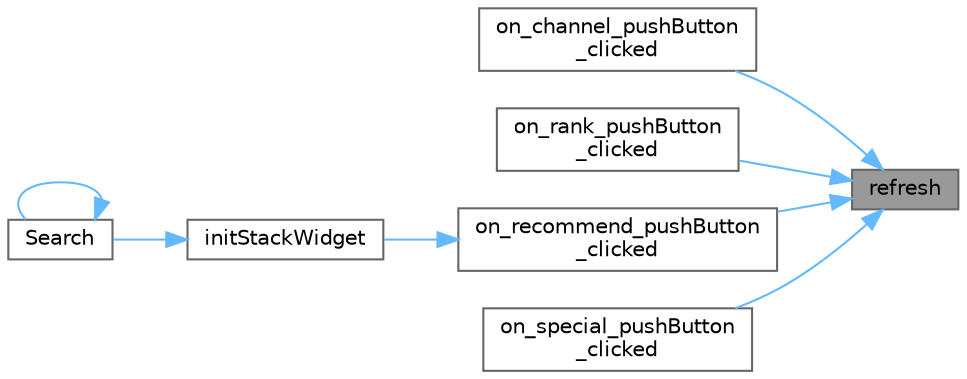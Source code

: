digraph "refresh"
{
 // LATEX_PDF_SIZE
  bgcolor="transparent";
  edge [fontname=Helvetica,fontsize=10,labelfontname=Helvetica,labelfontsize=10];
  node [fontname=Helvetica,fontsize=10,shape=box,height=0.2,width=0.4];
  rankdir="RL";
  Node1 [id="Node000001",label="refresh",height=0.2,width=0.4,color="gray40", fillcolor="grey60", style="filled", fontcolor="black",tooltip="刷新数据"];
  Node1 -> Node2 [id="edge1_Node000001_Node000002",dir="back",color="steelblue1",style="solid",tooltip=" "];
  Node2 [id="Node000002",label="on_channel_pushButton\l_clicked",height=0.2,width=0.4,color="grey40", fillcolor="white", style="filled",URL="$class_search.html#a3ffe3c7c2875e16a88f641e15bcfce7c",tooltip="频道按钮点击槽函数"];
  Node1 -> Node3 [id="edge2_Node000001_Node000003",dir="back",color="steelblue1",style="solid",tooltip=" "];
  Node3 [id="Node000003",label="on_rank_pushButton\l_clicked",height=0.2,width=0.4,color="grey40", fillcolor="white", style="filled",URL="$class_search.html#ac7f4439056a878a58fac4ec074fb3ae8",tooltip="排行按钮点击槽函数"];
  Node1 -> Node4 [id="edge3_Node000001_Node000004",dir="back",color="steelblue1",style="solid",tooltip=" "];
  Node4 [id="Node000004",label="on_recommend_pushButton\l_clicked",height=0.2,width=0.4,color="grey40", fillcolor="white", style="filled",URL="$class_search.html#acc048975fa52ecb0ca4dd804d14c57cf",tooltip="推荐按钮点击槽函数"];
  Node4 -> Node5 [id="edge4_Node000004_Node000005",dir="back",color="steelblue1",style="solid",tooltip=" "];
  Node5 [id="Node000005",label="initStackWidget",height=0.2,width=0.4,color="grey40", fillcolor="white", style="filled",URL="$class_search.html#a0442fe2510c9793e67ee165ba1db6852",tooltip="初始化堆栈窗口"];
  Node5 -> Node6 [id="edge5_Node000005_Node000006",dir="back",color="steelblue1",style="solid",tooltip=" "];
  Node6 [id="Node000006",label="Search",height=0.2,width=0.4,color="grey40", fillcolor="white", style="filled",URL="$class_search.html#ac51573714b74893be7f0d569b3b87790",tooltip="构造函数"];
  Node6 -> Node6 [id="edge6_Node000006_Node000006",dir="back",color="steelblue1",style="solid",tooltip=" "];
  Node1 -> Node7 [id="edge7_Node000001_Node000007",dir="back",color="steelblue1",style="solid",tooltip=" "];
  Node7 [id="Node000007",label="on_special_pushButton\l_clicked",height=0.2,width=0.4,color="grey40", fillcolor="white", style="filled",URL="$class_search.html#a1427d7103d61e6850b35947f47752eba",tooltip="专题按钮点击槽函数"];
}
